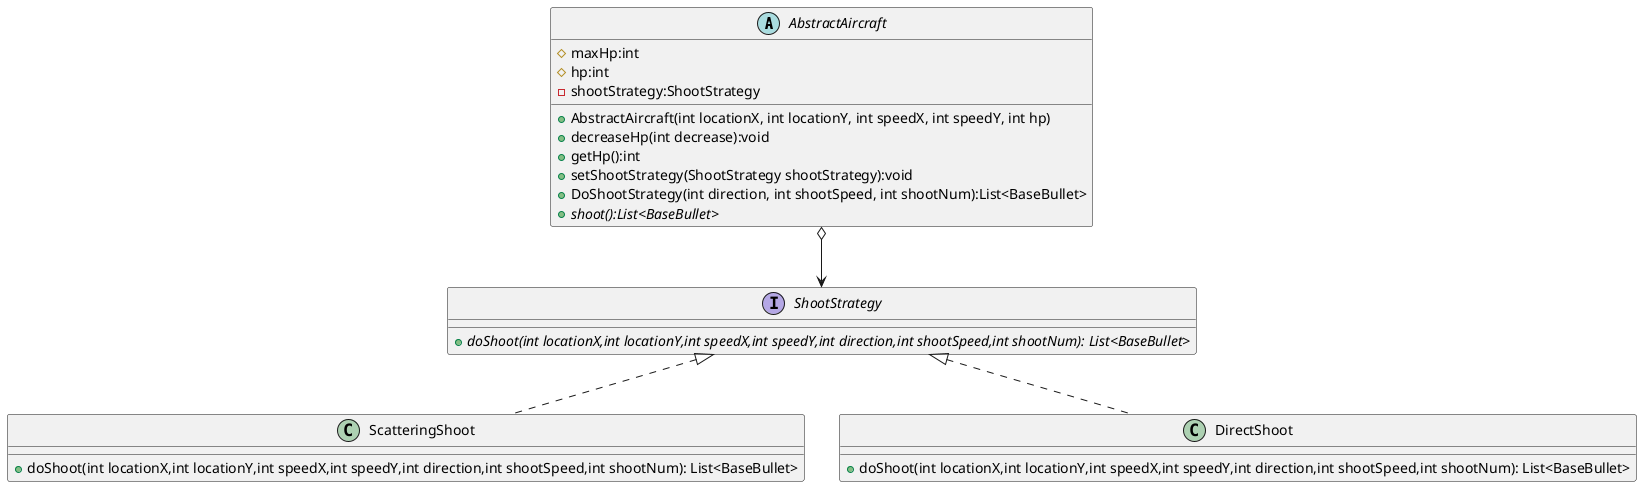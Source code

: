 @startuml
'https://plantuml.com/class-diagram

'策略模式

abstract class AbstractAircraft
'抽象飞行器类
{
	# maxHp:int
    # hp:int
    - shootStrategy:ShootStrategy

    + AbstractAircraft(int locationX, int locationY, int speedX, int speedY, int hp)
    + decreaseHp(int decrease):void
    + getHp():int
    + setShootStrategy(ShootStrategy shootStrategy):void
    + DoShootStrategy(int direction, int shootSpeed, int shootNum):List<BaseBullet>
    + {abstract} shoot():List<BaseBullet>

 }
interface ShootStrategy
{
    + {abstract} doShoot(int locationX,int locationY,int speedX,int speedY,int direction,int shootSpeed,int shootNum): List<BaseBullet>
}

class ScatteringShoot
{
    + doShoot(int locationX,int locationY,int speedX,int speedY,int direction,int shootSpeed,int shootNum): List<BaseBullet>
}

class DirectShoot
{
    + doShoot(int locationX,int locationY,int speedX,int speedY,int direction,int shootSpeed,int shootNum): List<BaseBullet>
}

ShootStrategy <|.. DirectShoot
ShootStrategy <|.. ScatteringShoot
'实现关系

AbstractAircraft o--> ShootStrategy

@enduml